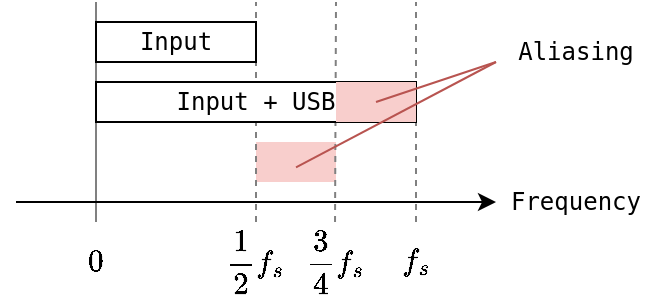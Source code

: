<mxfile version="23.0.2" type="device">
  <diagram name="Page-1" id="6wSpwQwoSKfwxd83AG3C">
    <mxGraphModel dx="439" dy="1519" grid="1" gridSize="10" guides="1" tooltips="1" connect="1" arrows="1" fold="1" page="1" pageScale="1" pageWidth="827" pageHeight="1169" math="1" shadow="0">
      <root>
        <mxCell id="0" />
        <mxCell id="1" parent="0" />
        <mxCell id="jRBOq5QcbqK6FYQ33SfS-26" value="" style="rounded=0;whiteSpace=wrap;html=1;fillColor=#f8cecc;strokeColor=none;fontFamily=monospace;" vertex="1" parent="1">
          <mxGeometry x="240" y="-870" width="40" height="20" as="geometry" />
        </mxCell>
        <mxCell id="jRBOq5QcbqK6FYQ33SfS-32" value="" style="endArrow=none;html=1;rounded=0;endFill=0;dashed=1;strokeColor=#808080;fontFamily=monospace;" edge="1" parent="1">
          <mxGeometry width="50" height="50" relative="1" as="geometry">
            <mxPoint x="240.0" y="-830" as="sourcePoint" />
            <mxPoint x="240" y="-940" as="targetPoint" />
          </mxGeometry>
        </mxCell>
        <mxCell id="jRBOq5QcbqK6FYQ33SfS-31" value="" style="endArrow=none;html=1;rounded=0;endFill=0;dashed=1;strokeColor=#808080;fontFamily=monospace;" edge="1" parent="1">
          <mxGeometry width="50" height="50" relative="1" as="geometry">
            <mxPoint x="279.52" y="-830" as="sourcePoint" />
            <mxPoint x="280" y="-940" as="targetPoint" />
          </mxGeometry>
        </mxCell>
        <mxCell id="jRBOq5QcbqK6FYQ33SfS-9" value="" style="endArrow=none;html=1;rounded=0;endFill=0;dashed=1;strokeColor=#808080;fontFamily=monospace;" edge="1" parent="1">
          <mxGeometry width="50" height="50" relative="1" as="geometry">
            <mxPoint x="320" y="-830" as="sourcePoint" />
            <mxPoint x="320" y="-940" as="targetPoint" />
          </mxGeometry>
        </mxCell>
        <mxCell id="jRBOq5QcbqK6FYQ33SfS-11" value="" style="endArrow=none;html=1;rounded=0;endFill=0;strokeColor=#808080;fontFamily=monospace;" edge="1" parent="1">
          <mxGeometry width="50" height="50" relative="1" as="geometry">
            <mxPoint x="160" y="-830" as="sourcePoint" />
            <mxPoint x="160" y="-940" as="targetPoint" />
          </mxGeometry>
        </mxCell>
        <mxCell id="jRBOq5QcbqK6FYQ33SfS-12" value="" style="endArrow=classic;html=1;rounded=0;fontFamily=monospace;" edge="1" parent="1">
          <mxGeometry width="50" height="50" relative="1" as="geometry">
            <mxPoint x="120" y="-840" as="sourcePoint" />
            <mxPoint x="360" y="-840" as="targetPoint" />
          </mxGeometry>
        </mxCell>
        <mxCell id="jRBOq5QcbqK6FYQ33SfS-13" value="Frequency" style="text;html=1;strokeColor=none;fillColor=none;align=center;verticalAlign=middle;whiteSpace=wrap;rounded=0;fontFamily=monospace;" vertex="1" parent="1">
          <mxGeometry x="360" y="-850" width="80" height="20" as="geometry" />
        </mxCell>
        <mxCell id="jRBOq5QcbqK6FYQ33SfS-15" value="$$\frac{1}{2}f_s$$" style="text;html=1;strokeColor=none;fillColor=none;align=center;verticalAlign=middle;whiteSpace=wrap;rounded=0;fontFamily=monospace;" vertex="1" parent="1">
          <mxGeometry x="220" y="-830" width="40" height="40" as="geometry" />
        </mxCell>
        <mxCell id="jRBOq5QcbqK6FYQ33SfS-16" value="$$0$$" style="text;html=1;strokeColor=none;fillColor=none;align=center;verticalAlign=middle;whiteSpace=wrap;rounded=0;fontFamily=monospace;" vertex="1" parent="1">
          <mxGeometry x="140" y="-830" width="40" height="40" as="geometry" />
        </mxCell>
        <mxCell id="jRBOq5QcbqK6FYQ33SfS-17" value="$$f_s$$" style="text;html=1;strokeColor=none;fillColor=none;align=center;verticalAlign=middle;whiteSpace=wrap;rounded=0;fontFamily=monospace;" vertex="1" parent="1">
          <mxGeometry x="300" y="-830" width="40" height="40" as="geometry" />
        </mxCell>
        <mxCell id="jRBOq5QcbqK6FYQ33SfS-24" value="Input" style="rounded=0;whiteSpace=wrap;html=1;fontFamily=monospace;" vertex="1" parent="1">
          <mxGeometry x="160" y="-930" width="80" height="20" as="geometry" />
        </mxCell>
        <mxCell id="jRBOq5QcbqK6FYQ33SfS-25" value="Input + USB" style="rounded=0;whiteSpace=wrap;html=1;fontFamily=monospace;" vertex="1" parent="1">
          <mxGeometry x="160" y="-900" width="160" height="20" as="geometry" />
        </mxCell>
        <mxCell id="jRBOq5QcbqK6FYQ33SfS-27" value="" style="rounded=0;whiteSpace=wrap;html=1;fillColor=#f8cecc;strokeColor=none;fillStyle=auto;fontFamily=monospace;" vertex="1" parent="1">
          <mxGeometry x="280" y="-900" width="40" height="20" as="geometry" />
        </mxCell>
        <mxCell id="jRBOq5QcbqK6FYQ33SfS-30" value="$$\frac{3}{4}f_s$$" style="text;html=1;strokeColor=none;fillColor=none;align=center;verticalAlign=middle;whiteSpace=wrap;rounded=0;fontFamily=monospace;" vertex="1" parent="1">
          <mxGeometry x="260" y="-830" width="40" height="40" as="geometry" />
        </mxCell>
        <mxCell id="jRBOq5QcbqK6FYQ33SfS-33" value="" style="endArrow=none;html=1;rounded=0;fillColor=#f8cecc;strokeColor=#b85450;fontFamily=monospace;" edge="1" parent="1">
          <mxGeometry width="50" height="50" relative="1" as="geometry">
            <mxPoint x="300" y="-890" as="sourcePoint" />
            <mxPoint x="360" y="-910" as="targetPoint" />
          </mxGeometry>
        </mxCell>
        <mxCell id="jRBOq5QcbqK6FYQ33SfS-34" value="" style="endArrow=none;html=1;rounded=0;fillColor=#f8cecc;strokeColor=#b85450;fontFamily=monospace;" edge="1" parent="1">
          <mxGeometry width="50" height="50" relative="1" as="geometry">
            <mxPoint x="260" y="-857.273" as="sourcePoint" />
            <mxPoint x="360" y="-910" as="targetPoint" />
          </mxGeometry>
        </mxCell>
        <mxCell id="jRBOq5QcbqK6FYQ33SfS-35" value="Aliasing" style="text;html=1;strokeColor=none;fillColor=none;align=center;verticalAlign=middle;whiteSpace=wrap;rounded=0;fontFamily=monospace;" vertex="1" parent="1">
          <mxGeometry x="360" y="-930" width="80" height="30" as="geometry" />
        </mxCell>
      </root>
    </mxGraphModel>
  </diagram>
</mxfile>
